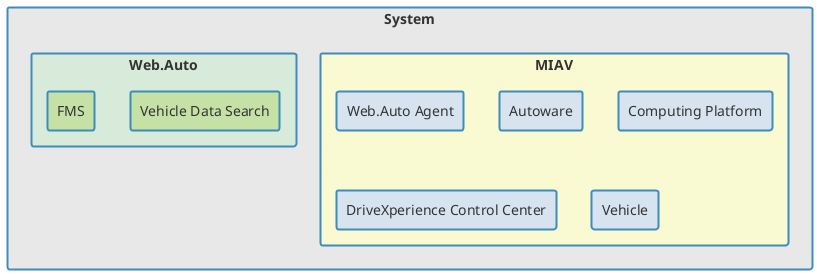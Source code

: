 @startuml
skinparam rectangle {
    BorderColor #3C8DBC
    FontColor #333
    BorderThickness 2
    BackgroundColor #E8E8E8
    Shadowing false
}

rectangle System {
    rectangle MIAV #FAFAD2 {
        rectangle "Web.Auto Agent" #D7E4EF
        rectangle Autoware #D7E4EF
        rectangle "Computing Platform" #D7E4EF
        rectangle "DriveXperience Control Center" #D7E4EF
        rectangle Vehicle #D7E4EF
    }    
    rectangle "Web.Auto" #D8EAD9 {
        rectangle "Vehicle Data Search" #C5E1A5
        rectangle FMS #C5E1A5
    }
}

@enduml
